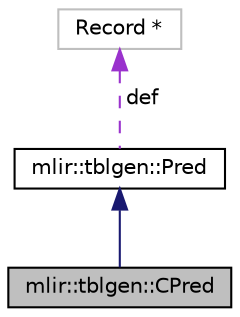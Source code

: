 digraph "mlir::tblgen::CPred"
{
  bgcolor="transparent";
  edge [fontname="Helvetica",fontsize="10",labelfontname="Helvetica",labelfontsize="10"];
  node [fontname="Helvetica",fontsize="10",shape=record];
  Node2 [label="mlir::tblgen::CPred",height=0.2,width=0.4,color="black", fillcolor="grey75", style="filled", fontcolor="black"];
  Node3 -> Node2 [dir="back",color="midnightblue",fontsize="10",style="solid",fontname="Helvetica"];
  Node3 [label="mlir::tblgen::Pred",height=0.2,width=0.4,color="black",URL="$classmlir_1_1tblgen_1_1Pred.html"];
  Node4 -> Node3 [dir="back",color="darkorchid3",fontsize="10",style="dashed",label=" def" ,fontname="Helvetica"];
  Node4 [label="Record *",height=0.2,width=0.4,color="grey75"];
}
